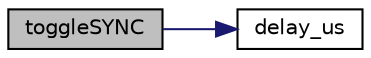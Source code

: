 digraph "toggleSYNC"
{
  edge [fontname="Helvetica",fontsize="10",labelfontname="Helvetica",labelfontsize="10"];
  node [fontname="Helvetica",fontsize="10",shape=record];
  rankdir="LR";
  Node1 [label="toggleSYNC",height=0.2,width=0.4,color="black", fillcolor="grey75", style="filled", fontcolor="black"];
  Node1 -> Node2 [color="midnightblue",fontsize="10",style="solid",fontname="Helvetica"];
  Node2 [label="delay_us",height=0.2,width=0.4,color="black", fillcolor="white", style="filled",URL="$hal_8c.html#a99dd54c5a2a9038400e78c330876961a"];
}
